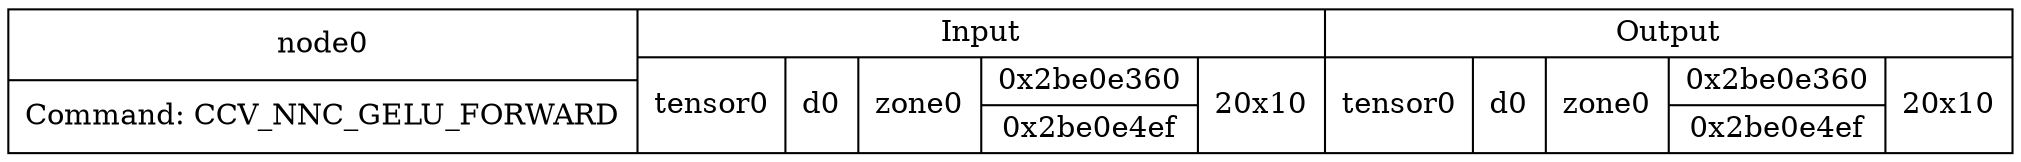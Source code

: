 digraph G {
compound=true;
node0 [shape=record,label="{node0|Command: CCV_NNC_GELU_FORWARD}|{Input|{tensor0|d0|zone0|{0x2be0e360|0x2be0e4ef}|20x10}}|{Output|{tensor0|d0|zone0|{0x2be0e360|0x2be0e4ef}|20x10}}"];
}
